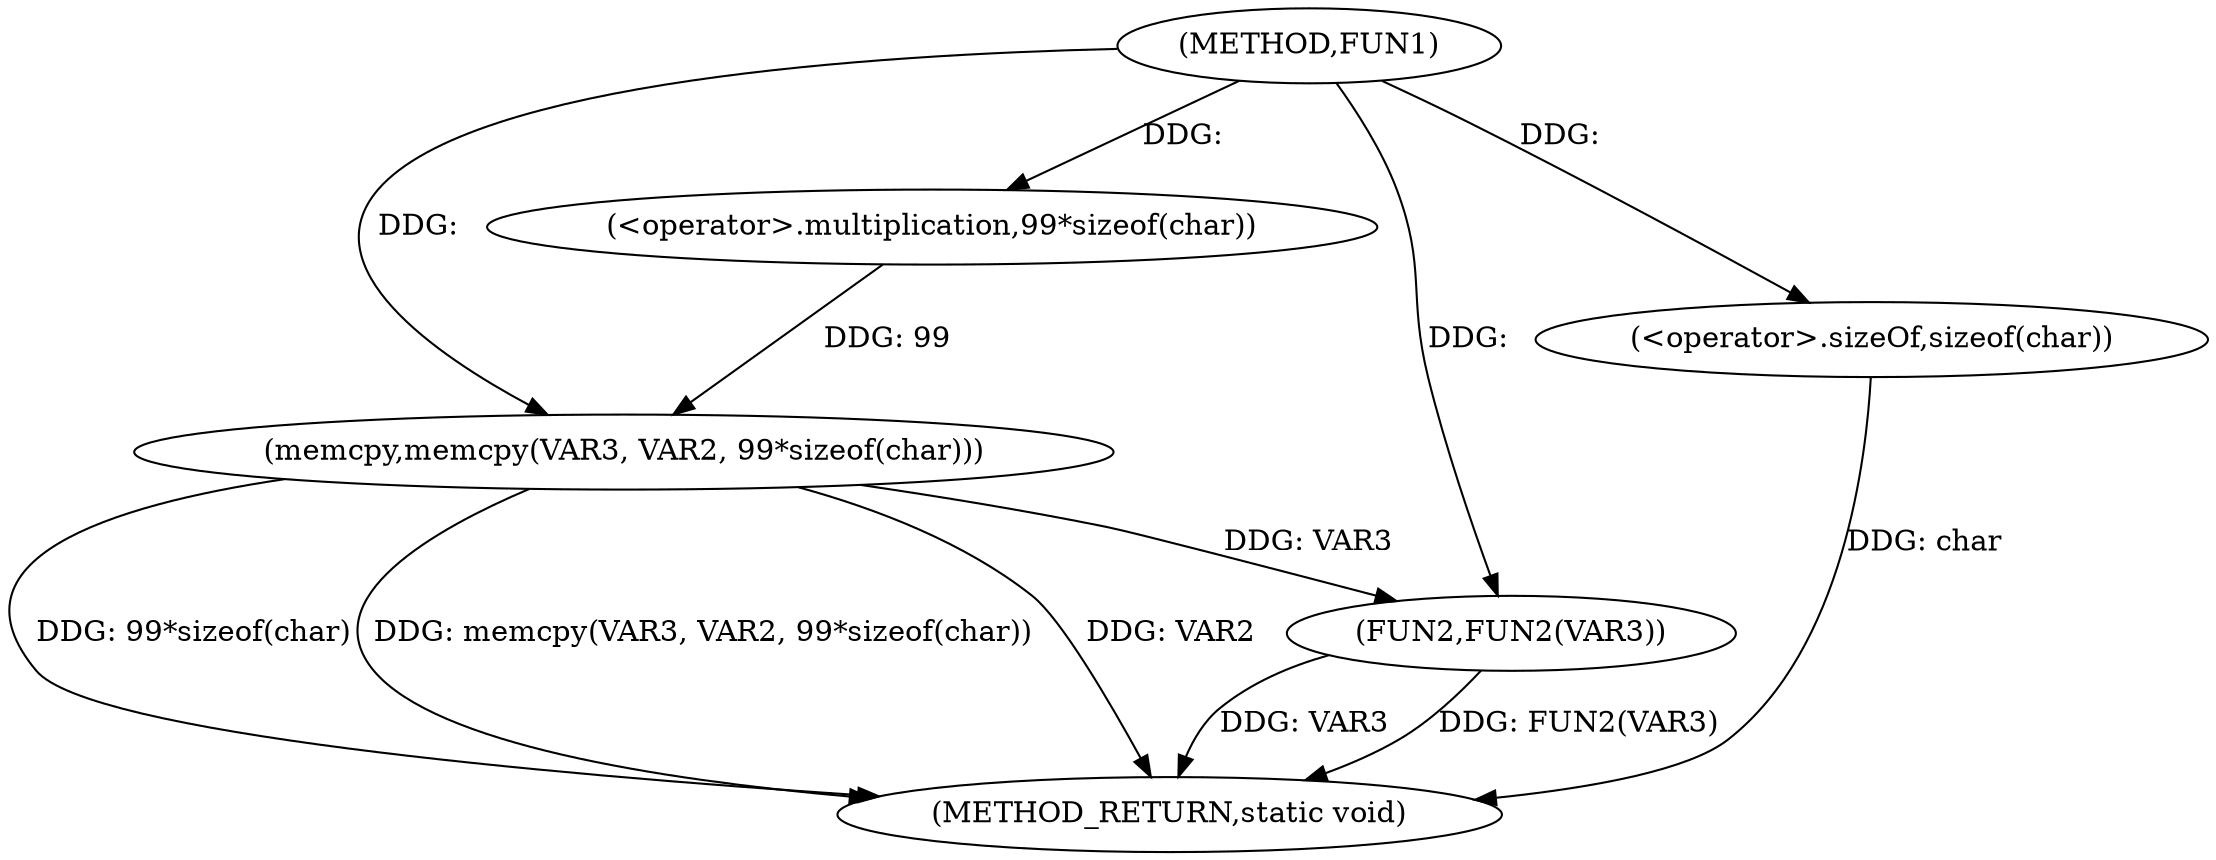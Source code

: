 digraph FUN1 {  
"1000100" [label = "(METHOD,FUN1)" ]
"1000116" [label = "(METHOD_RETURN,static void)" ]
"1000107" [label = "(memcpy,memcpy(VAR3, VAR2, 99*sizeof(char)))" ]
"1000110" [label = "(<operator>.multiplication,99*sizeof(char))" ]
"1000112" [label = "(<operator>.sizeOf,sizeof(char))" ]
"1000114" [label = "(FUN2,FUN2(VAR3))" ]
  "1000107" -> "1000116"  [ label = "DDG: memcpy(VAR3, VAR2, 99*sizeof(char))"] 
  "1000114" -> "1000116"  [ label = "DDG: FUN2(VAR3)"] 
  "1000114" -> "1000116"  [ label = "DDG: VAR3"] 
  "1000107" -> "1000116"  [ label = "DDG: VAR2"] 
  "1000112" -> "1000116"  [ label = "DDG: char"] 
  "1000107" -> "1000116"  [ label = "DDG: 99*sizeof(char)"] 
  "1000100" -> "1000107"  [ label = "DDG: "] 
  "1000110" -> "1000107"  [ label = "DDG: 99"] 
  "1000100" -> "1000110"  [ label = "DDG: "] 
  "1000100" -> "1000112"  [ label = "DDG: "] 
  "1000107" -> "1000114"  [ label = "DDG: VAR3"] 
  "1000100" -> "1000114"  [ label = "DDG: "] 
}
